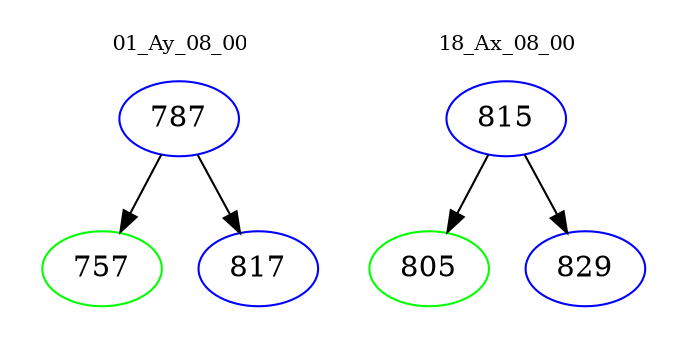 digraph{
subgraph cluster_0 {
color = white
label = "01_Ay_08_00";
fontsize=10;
T0_787 [label="787", color="blue"]
T0_787 -> T0_757 [color="black"]
T0_757 [label="757", color="green"]
T0_787 -> T0_817 [color="black"]
T0_817 [label="817", color="blue"]
}
subgraph cluster_1 {
color = white
label = "18_Ax_08_00";
fontsize=10;
T1_815 [label="815", color="blue"]
T1_815 -> T1_805 [color="black"]
T1_805 [label="805", color="green"]
T1_815 -> T1_829 [color="black"]
T1_829 [label="829", color="blue"]
}
}
